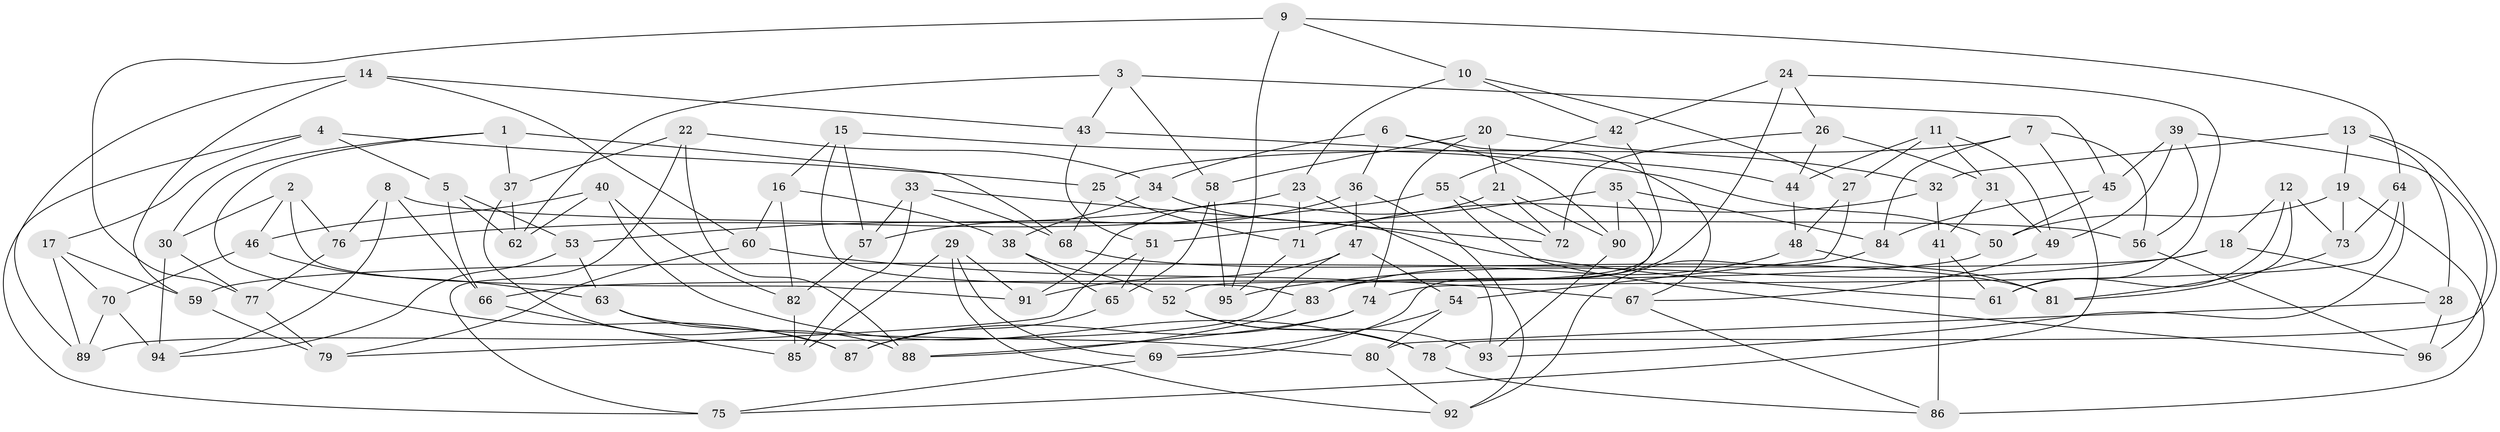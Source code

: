 // coarse degree distribution, {6: 0.5333333333333333, 3: 0.03333333333333333, 5: 0.06666666666666667, 4: 0.36666666666666664}
// Generated by graph-tools (version 1.1) at 2025/24/03/03/25 07:24:27]
// undirected, 96 vertices, 192 edges
graph export_dot {
graph [start="1"]
  node [color=gray90,style=filled];
  1;
  2;
  3;
  4;
  5;
  6;
  7;
  8;
  9;
  10;
  11;
  12;
  13;
  14;
  15;
  16;
  17;
  18;
  19;
  20;
  21;
  22;
  23;
  24;
  25;
  26;
  27;
  28;
  29;
  30;
  31;
  32;
  33;
  34;
  35;
  36;
  37;
  38;
  39;
  40;
  41;
  42;
  43;
  44;
  45;
  46;
  47;
  48;
  49;
  50;
  51;
  52;
  53;
  54;
  55;
  56;
  57;
  58;
  59;
  60;
  61;
  62;
  63;
  64;
  65;
  66;
  67;
  68;
  69;
  70;
  71;
  72;
  73;
  74;
  75;
  76;
  77;
  78;
  79;
  80;
  81;
  82;
  83;
  84;
  85;
  86;
  87;
  88;
  89;
  90;
  91;
  92;
  93;
  94;
  95;
  96;
  1 -- 37;
  1 -- 87;
  1 -- 30;
  1 -- 68;
  2 -- 76;
  2 -- 30;
  2 -- 91;
  2 -- 46;
  3 -- 43;
  3 -- 58;
  3 -- 45;
  3 -- 62;
  4 -- 5;
  4 -- 17;
  4 -- 75;
  4 -- 25;
  5 -- 66;
  5 -- 62;
  5 -- 53;
  6 -- 90;
  6 -- 34;
  6 -- 67;
  6 -- 36;
  7 -- 75;
  7 -- 25;
  7 -- 84;
  7 -- 56;
  8 -- 94;
  8 -- 76;
  8 -- 56;
  8 -- 66;
  9 -- 10;
  9 -- 77;
  9 -- 64;
  9 -- 95;
  10 -- 27;
  10 -- 42;
  10 -- 23;
  11 -- 31;
  11 -- 49;
  11 -- 44;
  11 -- 27;
  12 -- 18;
  12 -- 81;
  12 -- 61;
  12 -- 73;
  13 -- 32;
  13 -- 19;
  13 -- 28;
  13 -- 78;
  14 -- 60;
  14 -- 89;
  14 -- 59;
  14 -- 43;
  15 -- 57;
  15 -- 83;
  15 -- 16;
  15 -- 50;
  16 -- 60;
  16 -- 82;
  16 -- 38;
  17 -- 59;
  17 -- 70;
  17 -- 89;
  18 -- 95;
  18 -- 59;
  18 -- 28;
  19 -- 73;
  19 -- 50;
  19 -- 86;
  20 -- 32;
  20 -- 58;
  20 -- 74;
  20 -- 21;
  21 -- 91;
  21 -- 72;
  21 -- 90;
  22 -- 37;
  22 -- 88;
  22 -- 75;
  22 -- 34;
  23 -- 53;
  23 -- 93;
  23 -- 71;
  24 -- 83;
  24 -- 26;
  24 -- 61;
  24 -- 42;
  25 -- 68;
  25 -- 71;
  26 -- 44;
  26 -- 31;
  26 -- 72;
  27 -- 48;
  27 -- 54;
  28 -- 96;
  28 -- 80;
  29 -- 69;
  29 -- 85;
  29 -- 92;
  29 -- 91;
  30 -- 77;
  30 -- 94;
  31 -- 41;
  31 -- 49;
  32 -- 71;
  32 -- 41;
  33 -- 72;
  33 -- 85;
  33 -- 57;
  33 -- 68;
  34 -- 61;
  34 -- 38;
  35 -- 69;
  35 -- 84;
  35 -- 90;
  35 -- 51;
  36 -- 92;
  36 -- 47;
  36 -- 57;
  37 -- 62;
  37 -- 88;
  38 -- 65;
  38 -- 52;
  39 -- 56;
  39 -- 45;
  39 -- 49;
  39 -- 96;
  40 -- 62;
  40 -- 82;
  40 -- 46;
  40 -- 78;
  41 -- 86;
  41 -- 61;
  42 -- 52;
  42 -- 55;
  43 -- 44;
  43 -- 51;
  44 -- 48;
  45 -- 84;
  45 -- 50;
  46 -- 63;
  46 -- 70;
  47 -- 54;
  47 -- 89;
  47 -- 91;
  48 -- 83;
  48 -- 81;
  49 -- 67;
  50 -- 66;
  51 -- 79;
  51 -- 65;
  52 -- 78;
  52 -- 93;
  53 -- 94;
  53 -- 63;
  54 -- 80;
  54 -- 69;
  55 -- 76;
  55 -- 72;
  55 -- 96;
  56 -- 96;
  57 -- 82;
  58 -- 65;
  58 -- 95;
  59 -- 79;
  60 -- 79;
  60 -- 67;
  63 -- 80;
  63 -- 87;
  64 -- 93;
  64 -- 73;
  64 -- 74;
  65 -- 87;
  66 -- 85;
  67 -- 86;
  68 -- 81;
  69 -- 75;
  70 -- 89;
  70 -- 94;
  71 -- 95;
  73 -- 81;
  74 -- 87;
  74 -- 88;
  76 -- 77;
  77 -- 79;
  78 -- 86;
  80 -- 92;
  82 -- 85;
  83 -- 88;
  84 -- 92;
  90 -- 93;
}
